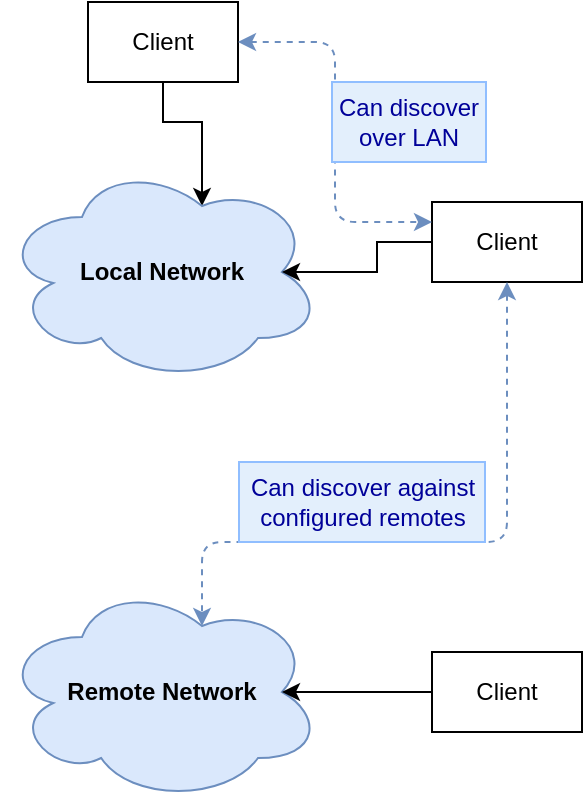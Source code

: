 <mxfile version="13.10.0" type="device"><diagram id="5ldVVJA061Ep0aOpEMec" name="Page-1"><mxGraphModel dx="1038" dy="547" grid="1" gridSize="10" guides="1" tooltips="1" connect="1" arrows="1" fold="1" page="1" pageScale="1" pageWidth="850" pageHeight="1100" math="0" shadow="0"><root><mxCell id="0"/><mxCell id="1" parent="0"/><mxCell id="froX-5uHr0CSrDSrsQAK-3" style="edgeStyle=orthogonalEdgeStyle;rounded=0;orthogonalLoop=1;jettySize=auto;html=1;exitX=0.5;exitY=1;exitDx=0;exitDy=0;entryX=0.625;entryY=0.2;entryDx=0;entryDy=0;entryPerimeter=0;" edge="1" parent="1" source="froX-5uHr0CSrDSrsQAK-1" target="froX-5uHr0CSrDSrsQAK-2"><mxGeometry relative="1" as="geometry"/></mxCell><mxCell id="froX-5uHr0CSrDSrsQAK-1" value="Client" style="rounded=0;whiteSpace=wrap;html=1;" vertex="1" parent="1"><mxGeometry x="388" y="260" width="75" height="40" as="geometry"/></mxCell><mxCell id="froX-5uHr0CSrDSrsQAK-2" value="&lt;b&gt;Local Network&lt;/b&gt;" style="ellipse;shape=cloud;whiteSpace=wrap;html=1;fillColor=#dae8fc;strokeColor=#6c8ebf;" vertex="1" parent="1"><mxGeometry x="345" y="340" width="160" height="110" as="geometry"/></mxCell><mxCell id="froX-5uHr0CSrDSrsQAK-5" style="edgeStyle=orthogonalEdgeStyle;rounded=0;orthogonalLoop=1;jettySize=auto;html=1;exitX=0;exitY=0.5;exitDx=0;exitDy=0;entryX=0.875;entryY=0.5;entryDx=0;entryDy=0;entryPerimeter=0;" edge="1" parent="1" source="froX-5uHr0CSrDSrsQAK-4" target="froX-5uHr0CSrDSrsQAK-2"><mxGeometry relative="1" as="geometry"/></mxCell><mxCell id="froX-5uHr0CSrDSrsQAK-4" value="Client" style="rounded=0;whiteSpace=wrap;html=1;" vertex="1" parent="1"><mxGeometry x="560" y="360" width="75" height="40" as="geometry"/></mxCell><mxCell id="froX-5uHr0CSrDSrsQAK-7" value="" style="endArrow=classic;html=1;exitX=1;exitY=0.5;exitDx=0;exitDy=0;entryX=0;entryY=0.25;entryDx=0;entryDy=0;fillColor=#dae8fc;strokeColor=#6c8ebf;dashed=1;edgeStyle=orthogonalEdgeStyle;startArrow=classic;startFill=1;" edge="1" parent="1" source="froX-5uHr0CSrDSrsQAK-1" target="froX-5uHr0CSrDSrsQAK-4"><mxGeometry width="50" height="50" relative="1" as="geometry"><mxPoint x="510" y="290" as="sourcePoint"/><mxPoint x="560" y="240" as="targetPoint"/></mxGeometry></mxCell><mxCell id="froX-5uHr0CSrDSrsQAK-6" value="&lt;div&gt;Can discover over LAN&lt;br&gt;&lt;/div&gt;" style="text;html=1;align=center;verticalAlign=middle;whiteSpace=wrap;rounded=0;strokeColor=#90BEFF;fillColor=#E3EFFC;fontColor=#000099;" vertex="1" parent="1"><mxGeometry x="510" y="300" width="77" height="40" as="geometry"/></mxCell><mxCell id="froX-5uHr0CSrDSrsQAK-11" value="&lt;b&gt;Remote Network&lt;br&gt;&lt;/b&gt;" style="ellipse;shape=cloud;whiteSpace=wrap;html=1;fillColor=#dae8fc;strokeColor=#6c8ebf;" vertex="1" parent="1"><mxGeometry x="345" y="550" width="160" height="110" as="geometry"/></mxCell><mxCell id="froX-5uHr0CSrDSrsQAK-12" style="edgeStyle=orthogonalEdgeStyle;rounded=0;orthogonalLoop=1;jettySize=auto;html=1;exitX=0;exitY=0.5;exitDx=0;exitDy=0;entryX=0.875;entryY=0.5;entryDx=0;entryDy=0;entryPerimeter=0;" edge="1" parent="1" source="froX-5uHr0CSrDSrsQAK-13" target="froX-5uHr0CSrDSrsQAK-11"><mxGeometry relative="1" as="geometry"/></mxCell><mxCell id="froX-5uHr0CSrDSrsQAK-13" value="Client" style="rounded=0;whiteSpace=wrap;html=1;" vertex="1" parent="1"><mxGeometry x="560" y="585" width="75" height="40" as="geometry"/></mxCell><mxCell id="froX-5uHr0CSrDSrsQAK-14" value="" style="endArrow=classic;html=1;exitX=0.5;exitY=1;exitDx=0;exitDy=0;entryX=0.625;entryY=0.2;entryDx=0;entryDy=0;fillColor=#dae8fc;strokeColor=#6c8ebf;dashed=1;edgeStyle=orthogonalEdgeStyle;startArrow=classic;startFill=1;entryPerimeter=0;" edge="1" parent="1" source="froX-5uHr0CSrDSrsQAK-4" target="froX-5uHr0CSrDSrsQAK-11"><mxGeometry width="50" height="50" relative="1" as="geometry"><mxPoint x="558" y="450" as="sourcePoint"/><mxPoint x="655" y="410" as="targetPoint"/><Array as="points"><mxPoint x="598" y="530"/><mxPoint x="445" y="530"/></Array></mxGeometry></mxCell><mxCell id="froX-5uHr0CSrDSrsQAK-15" value="Can discover against configured remotes" style="text;html=1;align=center;verticalAlign=middle;whiteSpace=wrap;rounded=0;strokeColor=#90BEFF;fillColor=#E3EFFC;fontColor=#000099;" vertex="1" parent="1"><mxGeometry x="463.5" y="490" width="123" height="40" as="geometry"/></mxCell></root></mxGraphModel></diagram></mxfile>